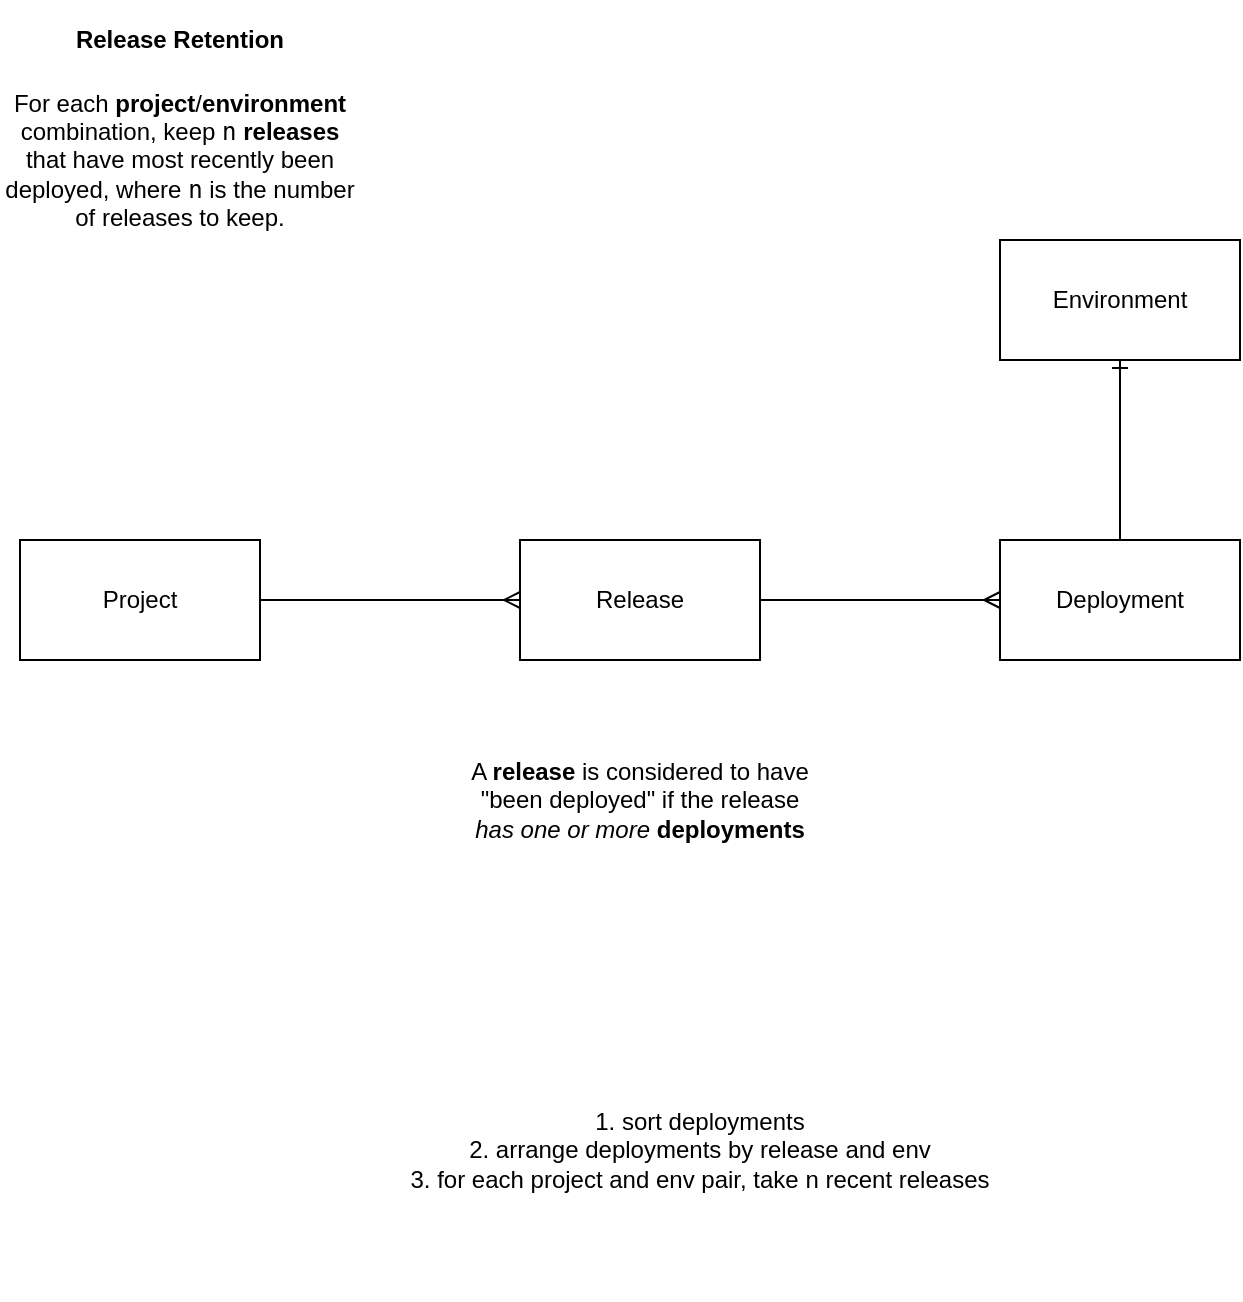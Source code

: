 <mxfile version="21.0.1" type="device"><diagram id="R2lEEEUBdFMjLlhIrx00" name="Page-1"><mxGraphModel dx="1272" dy="785" grid="1" gridSize="10" guides="1" tooltips="1" connect="1" arrows="1" fold="1" page="1" pageScale="1" pageWidth="850" pageHeight="1100" math="0" shadow="0" extFonts="Permanent Marker^https://fonts.googleapis.com/css?family=Permanent+Marker"><root><mxCell id="0"/><mxCell id="1" parent="0"/><mxCell id="gshKlJcY0gdKuO4L3s9U-5" style="edgeStyle=orthogonalEdgeStyle;rounded=0;orthogonalLoop=1;jettySize=auto;html=1;exitX=1;exitY=0.5;exitDx=0;exitDy=0;entryX=0;entryY=0.5;entryDx=0;entryDy=0;endArrow=ERmany;endFill=0;" edge="1" parent="1" source="gshKlJcY0gdKuO4L3s9U-1" target="gshKlJcY0gdKuO4L3s9U-2"><mxGeometry relative="1" as="geometry"/></mxCell><mxCell id="gshKlJcY0gdKuO4L3s9U-1" value="Project" style="rounded=0;whiteSpace=wrap;html=1;" vertex="1" parent="1"><mxGeometry x="80" y="310" width="120" height="60" as="geometry"/></mxCell><mxCell id="gshKlJcY0gdKuO4L3s9U-6" style="edgeStyle=orthogonalEdgeStyle;rounded=0;orthogonalLoop=1;jettySize=auto;html=1;exitX=1;exitY=0.5;exitDx=0;exitDy=0;entryX=0;entryY=0.5;entryDx=0;entryDy=0;endArrow=ERmany;endFill=0;" edge="1" parent="1" source="gshKlJcY0gdKuO4L3s9U-2" target="gshKlJcY0gdKuO4L3s9U-3"><mxGeometry relative="1" as="geometry"/></mxCell><mxCell id="gshKlJcY0gdKuO4L3s9U-2" value="Release" style="rounded=0;whiteSpace=wrap;html=1;" vertex="1" parent="1"><mxGeometry x="330" y="310" width="120" height="60" as="geometry"/></mxCell><mxCell id="gshKlJcY0gdKuO4L3s9U-7" style="edgeStyle=orthogonalEdgeStyle;rounded=0;orthogonalLoop=1;jettySize=auto;html=1;exitX=0.5;exitY=0;exitDx=0;exitDy=0;entryX=0.5;entryY=1;entryDx=0;entryDy=0;endArrow=ERone;endFill=0;" edge="1" parent="1" source="gshKlJcY0gdKuO4L3s9U-3" target="gshKlJcY0gdKuO4L3s9U-4"><mxGeometry relative="1" as="geometry"/></mxCell><mxCell id="gshKlJcY0gdKuO4L3s9U-3" value="Deployment" style="rounded=0;whiteSpace=wrap;html=1;" vertex="1" parent="1"><mxGeometry x="570" y="310" width="120" height="60" as="geometry"/></mxCell><mxCell id="gshKlJcY0gdKuO4L3s9U-4" value="Environment" style="rounded=0;whiteSpace=wrap;html=1;" vertex="1" parent="1"><mxGeometry x="570" y="160" width="120" height="60" as="geometry"/></mxCell><mxCell id="gshKlJcY0gdKuO4L3s9U-8" value="A &lt;strong&gt;release&lt;/strong&gt; is considered to have &quot;been deployed&quot; if the release &lt;em&gt;has one or more&lt;/em&gt; &lt;strong&gt;deployments&lt;/strong&gt;" style="text;html=1;strokeColor=none;fillColor=none;align=center;verticalAlign=middle;whiteSpace=wrap;rounded=0;" vertex="1" parent="1"><mxGeometry x="300" y="390" width="180" height="100" as="geometry"/></mxCell><mxCell id="gshKlJcY0gdKuO4L3s9U-9" value="For each &lt;strong&gt;project&lt;/strong&gt;/&lt;strong&gt;environment&lt;/strong&gt; combination, keep &lt;code&gt;n&lt;/code&gt; &lt;strong&gt;releases&lt;/strong&gt; that have most recently been deployed, where &lt;code&gt;n&lt;/code&gt; is the number of releases to keep." style="text;html=1;strokeColor=none;fillColor=none;align=center;verticalAlign=middle;whiteSpace=wrap;rounded=0;" vertex="1" parent="1"><mxGeometry x="70" y="70" width="180" height="100" as="geometry"/></mxCell><mxCell id="gshKlJcY0gdKuO4L3s9U-10" value="Release Retention" style="text;html=1;strokeColor=none;fillColor=none;align=center;verticalAlign=middle;whiteSpace=wrap;rounded=0;fontStyle=1" vertex="1" parent="1"><mxGeometry x="70" y="40" width="180" height="40" as="geometry"/></mxCell><mxCell id="gshKlJcY0gdKuO4L3s9U-11" value="1. sort deployments&lt;br&gt;2. arrange deployments by release and env&lt;br&gt;3. for each project and env pair, take n recent releases" style="text;html=1;strokeColor=none;fillColor=none;align=center;verticalAlign=middle;whiteSpace=wrap;rounded=0;" vertex="1" parent="1"><mxGeometry x="250" y="540" width="340" height="150" as="geometry"/></mxCell></root></mxGraphModel></diagram></mxfile>
